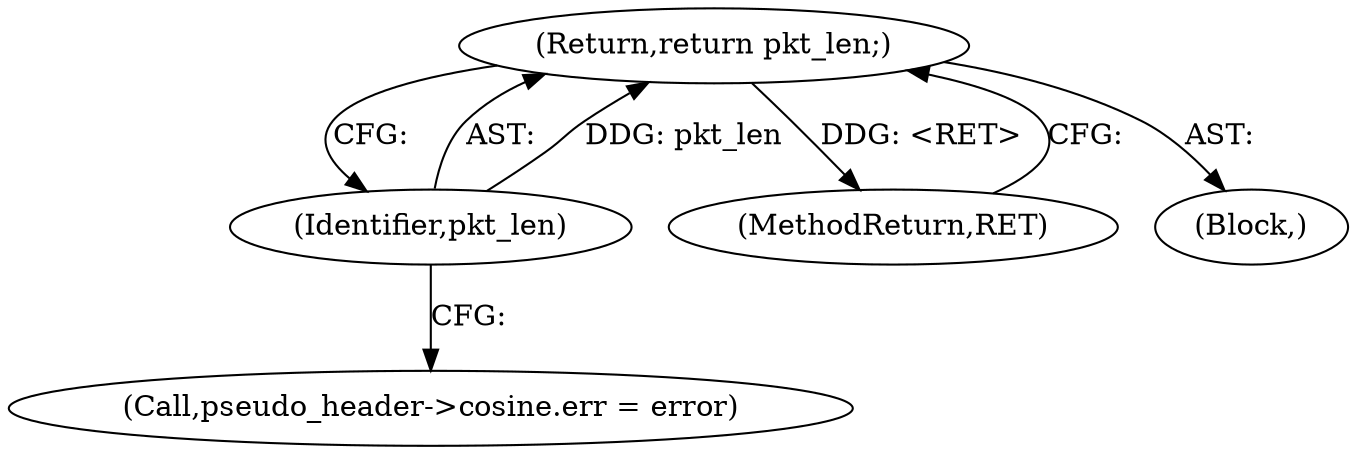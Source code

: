 digraph "1_wireshark_f5ec0afb766f19519ea9623152cca3bbe2229500_2@del" {
"1000558" [label="(Return,return pkt_len;)"];
"1000559" [label="(Identifier,pkt_len)"];
"1000559" [label="(Identifier,pkt_len)"];
"1000560" [label="(MethodReturn,RET)"];
"1000551" [label="(Call,pseudo_header->cosine.err = error)"];
"1000558" [label="(Return,return pkt_len;)"];
"1000108" [label="(Block,)"];
"1000558" -> "1000108"  [label="AST: "];
"1000558" -> "1000559"  [label="CFG: "];
"1000559" -> "1000558"  [label="AST: "];
"1000560" -> "1000558"  [label="CFG: "];
"1000558" -> "1000560"  [label="DDG: <RET>"];
"1000559" -> "1000558"  [label="DDG: pkt_len"];
"1000559" -> "1000551"  [label="CFG: "];
}
